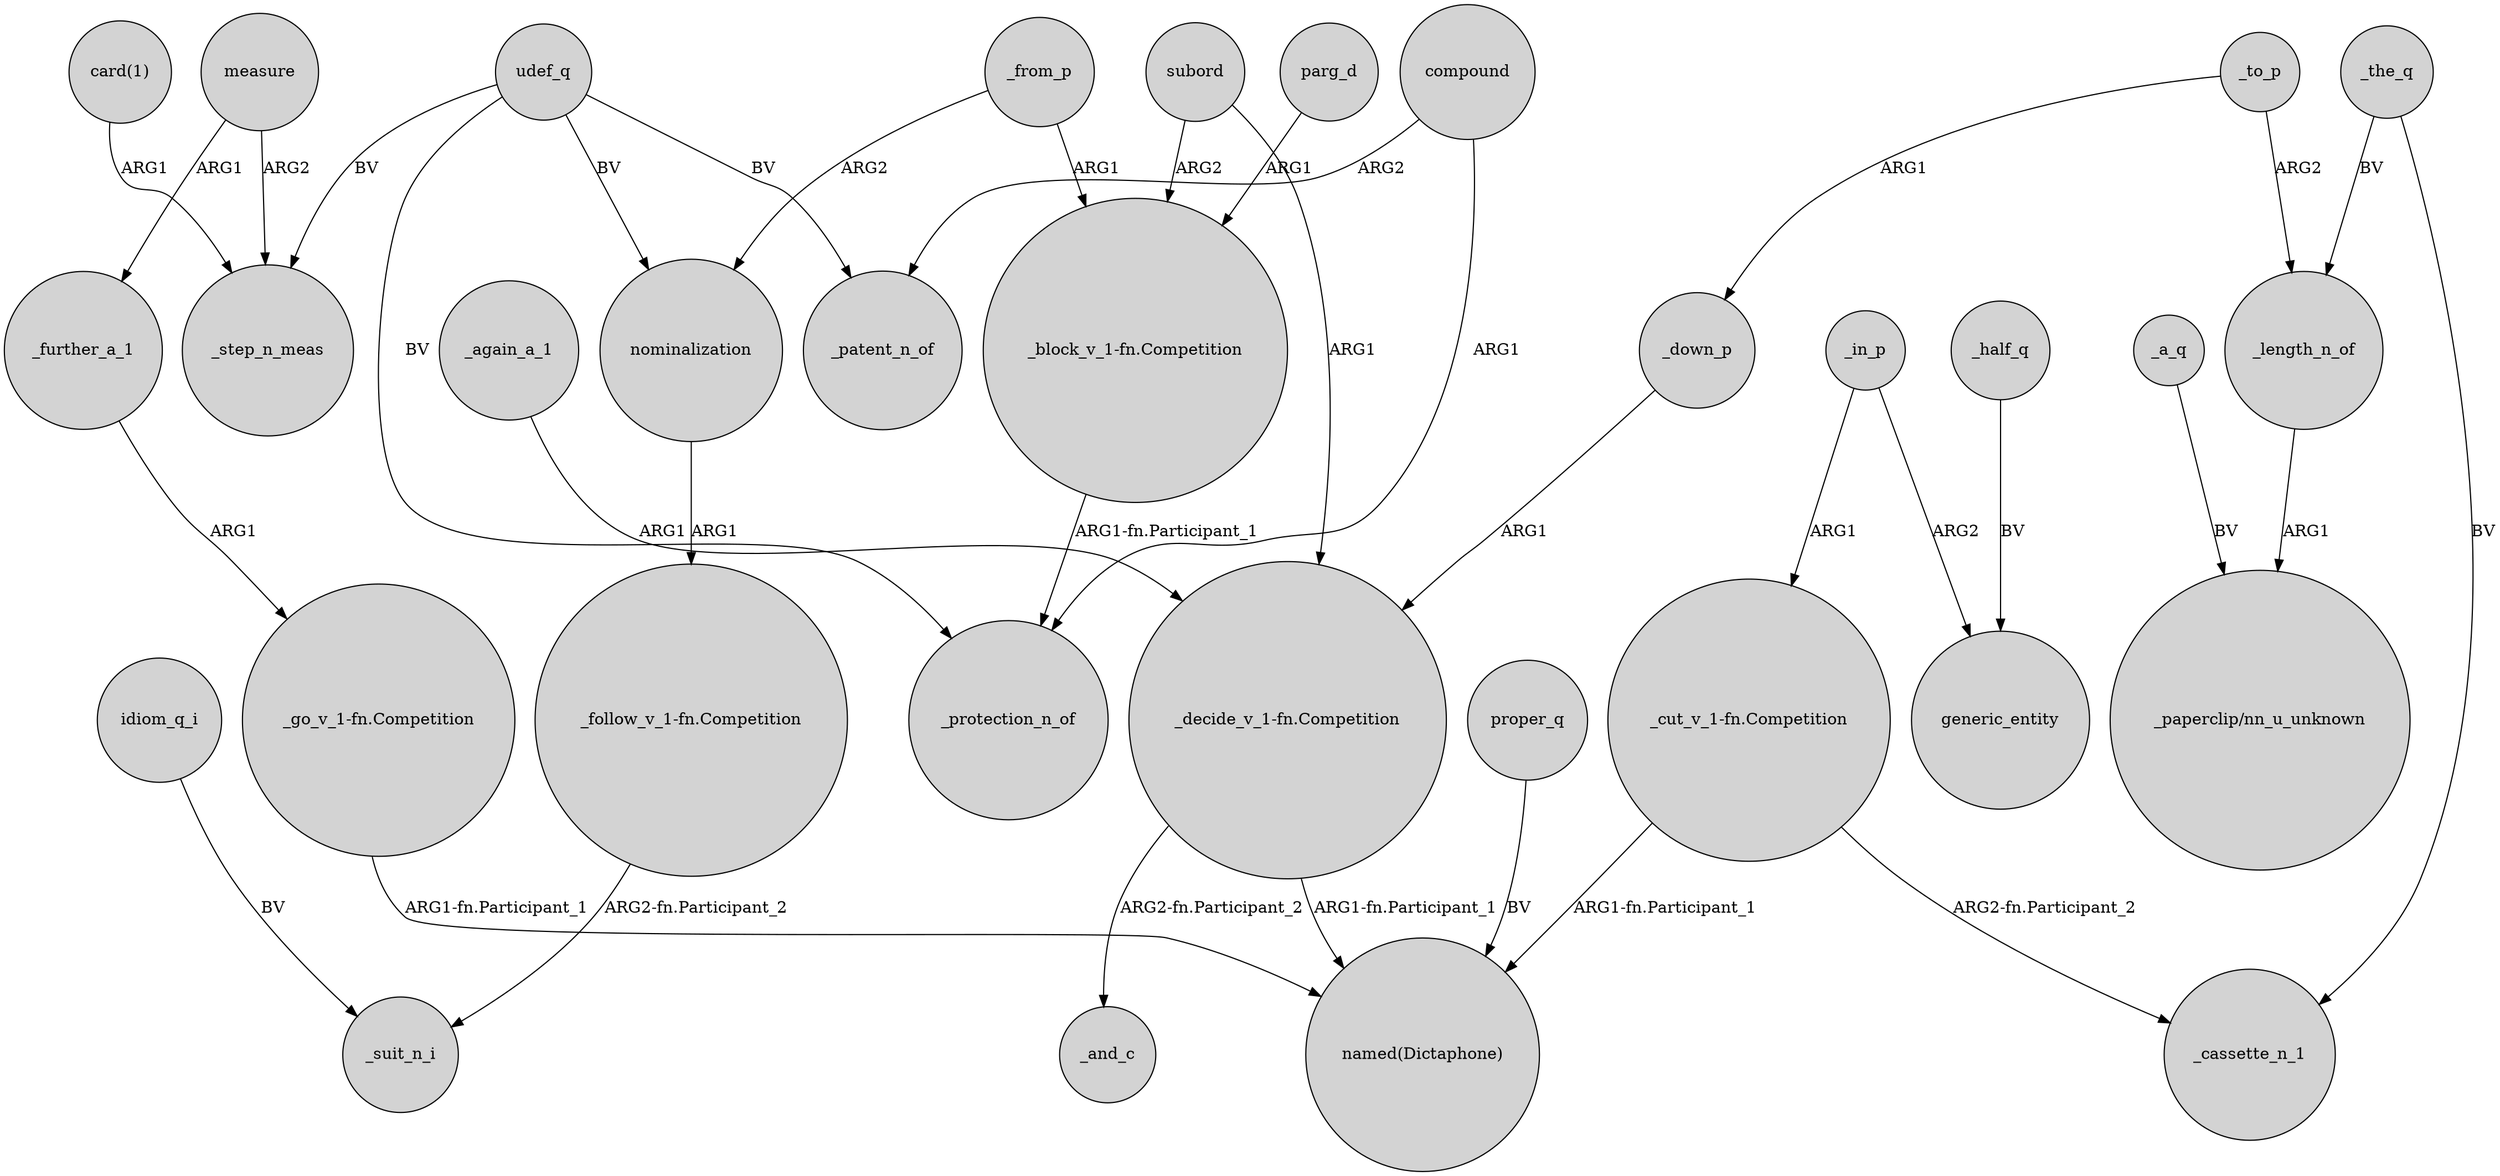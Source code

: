 digraph {
	node [shape=circle style=filled]
	idiom_q_i -> _suit_n_i [label=BV]
	measure -> _further_a_1 [label=ARG1]
	"card(1)" -> _step_n_meas [label=ARG1]
	"_cut_v_1-fn.Competition" -> "named(Dictaphone)" [label="ARG1-fn.Participant_1"]
	subord -> "_block_v_1-fn.Competition" [label=ARG2]
	parg_d -> "_block_v_1-fn.Competition" [label=ARG1]
	"_decide_v_1-fn.Competition" -> _and_c [label="ARG2-fn.Participant_2"]
	_again_a_1 -> "_decide_v_1-fn.Competition" [label=ARG1]
	_length_n_of -> "_paperclip/nn_u_unknown" [label=ARG1]
	udef_q -> _patent_n_of [label=BV]
	_from_p -> "_block_v_1-fn.Competition" [label=ARG1]
	_the_q -> _cassette_n_1 [label=BV]
	udef_q -> nominalization [label=BV]
	_further_a_1 -> "_go_v_1-fn.Competition" [label=ARG1]
	measure -> _step_n_meas [label=ARG2]
	nominalization -> "_follow_v_1-fn.Competition" [label=ARG1]
	proper_q -> "named(Dictaphone)" [label=BV]
	_from_p -> nominalization [label=ARG2]
	_to_p -> _down_p [label=ARG1]
	udef_q -> _step_n_meas [label=BV]
	_in_p -> generic_entity [label=ARG2]
	_down_p -> "_decide_v_1-fn.Competition" [label=ARG1]
	udef_q -> _protection_n_of [label=BV]
	"_go_v_1-fn.Competition" -> "named(Dictaphone)" [label="ARG1-fn.Participant_1"]
	"_follow_v_1-fn.Competition" -> _suit_n_i [label="ARG2-fn.Participant_2"]
	_the_q -> _length_n_of [label=BV]
	compound -> _patent_n_of [label=ARG2]
	_in_p -> "_cut_v_1-fn.Competition" [label=ARG1]
	_a_q -> "_paperclip/nn_u_unknown" [label=BV]
	compound -> _protection_n_of [label=ARG1]
	"_decide_v_1-fn.Competition" -> "named(Dictaphone)" [label="ARG1-fn.Participant_1"]
	subord -> "_decide_v_1-fn.Competition" [label=ARG1]
	_to_p -> _length_n_of [label=ARG2]
	_half_q -> generic_entity [label=BV]
	"_block_v_1-fn.Competition" -> _protection_n_of [label="ARG1-fn.Participant_1"]
	"_cut_v_1-fn.Competition" -> _cassette_n_1 [label="ARG2-fn.Participant_2"]
}
